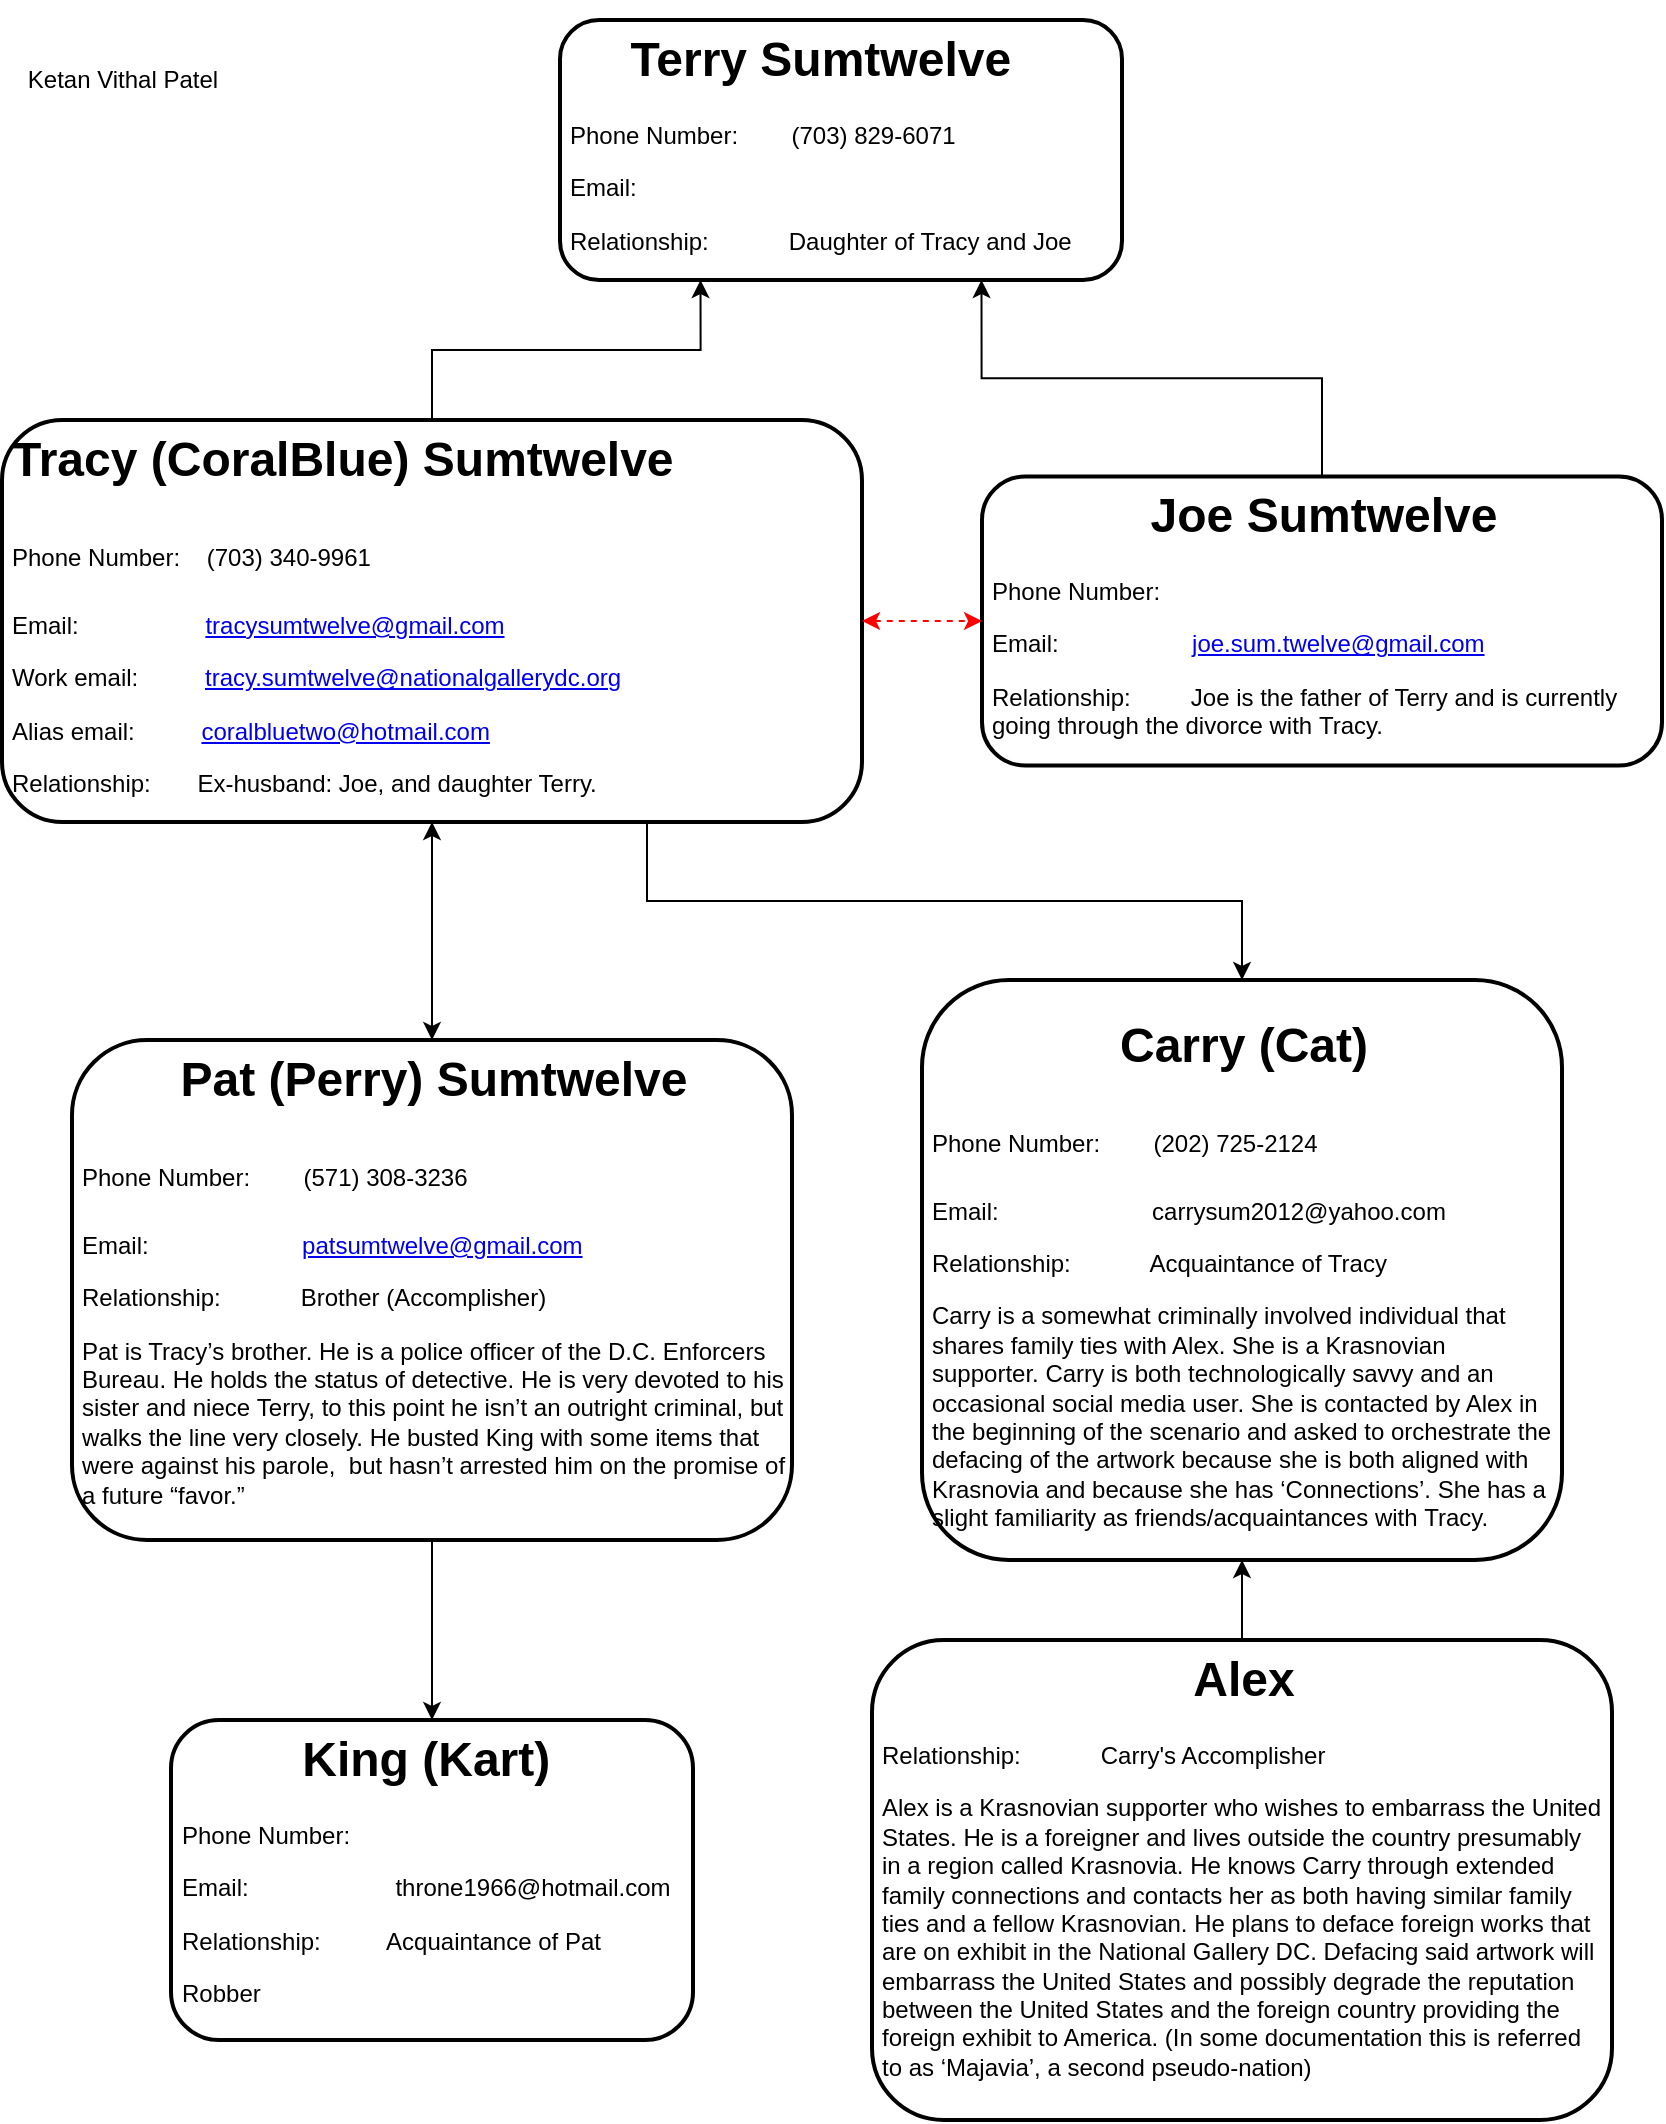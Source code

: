 <mxfile version="14.9.6" type="device"><diagram id="R2lEEEUBdFMjLlhIrx00" name="Page-1"><mxGraphModel dx="1662" dy="832" grid="0" gridSize="10" guides="1" tooltips="1" connect="1" arrows="1" fold="1" page="1" pageScale="1" pageWidth="850" pageHeight="1100" math="0" shadow="0" extFonts="Permanent Marker^https://fonts.googleapis.com/css?family=Permanent+Marker"><root><mxCell id="0"/><mxCell id="1" parent="0"/><mxCell id="I01ife4EaW3f6-M6Xkfi-30" value="" style="group" vertex="1" connectable="0" parent="1"><mxGeometry x="10" y="30" width="830" height="1050" as="geometry"/></mxCell><mxCell id="I01ife4EaW3f6-M6Xkfi-11" value="&lt;h1 style=&quot;text-align: center&quot;&gt;Terry Sumtwelve&lt;/h1&gt;&lt;p&gt;&lt;font style=&quot;font-size: 12px&quot;&gt;Phone Number:&amp;nbsp;&amp;nbsp;&amp;nbsp;&amp;nbsp;&amp;nbsp;&amp;nbsp;&amp;nbsp; &lt;/font&gt;&lt;span style=&quot;text-indent: 36pt ; font-size: 12px ; font-weight: normal&quot;&gt;(703)&amp;nbsp;&lt;/span&gt;&lt;span style=&quot;text-indent: 36pt&quot;&gt;829-6071&lt;/span&gt;&lt;/p&gt;&lt;p&gt;&lt;font style=&quot;font-size: 12px&quot;&gt;Email:&lt;/font&gt;&lt;span style=&quot;text-indent: 36pt ; font-size: 12px ; font-weight: normal&quot;&gt;&amp;nbsp; &amp;nbsp; &amp;nbsp; &amp;nbsp; &amp;nbsp; &amp;nbsp; &amp;nbsp; &amp;nbsp; &amp;nbsp; &amp;nbsp; &amp;nbsp;&amp;nbsp;&lt;/span&gt;&lt;/p&gt;&lt;p&gt;&lt;font style=&quot;font-size: 12px&quot;&gt;Relationship:&lt;/font&gt;&lt;span style=&quot;text-indent: 36pt ; font-size: 12px ; font-weight: normal&quot;&gt;&amp;nbsp;&amp;nbsp;&amp;nbsp;&amp;nbsp;&amp;nbsp;&amp;nbsp;&amp;nbsp;&amp;nbsp;&amp;nbsp;&amp;nbsp;&amp;nbsp; &lt;/span&gt;&lt;span style=&quot;text-indent: 36pt ; font-size: 12px ; font-weight: normal&quot;&gt;Daughter of Tracy and Joe&lt;/span&gt;&lt;/p&gt;&lt;p&gt;&lt;/p&gt;" style="text;html=1;fillColor=none;spacing=5;spacingTop=-20;whiteSpace=wrap;overflow=hidden;rounded=1;strokeColor=#000000;strokeWidth=2;glass=1;shadow=0;sketch=0;" vertex="1" parent="I01ife4EaW3f6-M6Xkfi-30"><mxGeometry x="279" width="281" height="130" as="geometry"/></mxCell><mxCell id="I01ife4EaW3f6-M6Xkfi-19" style="edgeStyle=orthogonalEdgeStyle;rounded=0;orthogonalLoop=1;jettySize=auto;html=1;entryX=0.25;entryY=1;entryDx=0;entryDy=0;" edge="1" parent="I01ife4EaW3f6-M6Xkfi-30" source="I01ife4EaW3f6-M6Xkfi-13" target="I01ife4EaW3f6-M6Xkfi-11"><mxGeometry relative="1" as="geometry"/></mxCell><mxCell id="I01ife4EaW3f6-M6Xkfi-13" value="&lt;h1 style=&quot;text-align: center&quot;&gt;Tracy (CoralBlue) Sumtwelve&lt;/h1&gt;&lt;h1&gt;&lt;font style=&quot;font-size: 12px ; font-weight: normal&quot;&gt;Phone Number:&amp;nbsp; &amp;nbsp; &lt;/font&gt;&lt;span style=&quot;font-size: 12px ; font-weight: normal ; text-indent: 36pt&quot;&gt;(703) 340-9961&lt;/span&gt;&lt;/h1&gt;&lt;p&gt;&lt;span&gt;Email:&amp;nbsp; &amp;nbsp; &amp;nbsp; &amp;nbsp; &amp;nbsp; &amp;nbsp; &amp;nbsp; &amp;nbsp; &amp;nbsp; &amp;nbsp;&lt;/span&gt;&lt;a href=&quot;mailto:tracysumtwelve@gmail.com&quot;&gt;tracysumtwelve@gmail.com&lt;/a&gt;&lt;/p&gt;&lt;p&gt;&lt;span&gt;Work&amp;nbsp;&lt;/span&gt;&lt;span&gt;email:&amp;nbsp;&amp;nbsp;&amp;nbsp;&amp;nbsp;&amp;nbsp;&amp;nbsp;&amp;nbsp;&amp;nbsp;&amp;nbsp;&amp;nbsp;&lt;/span&gt;&lt;a href=&quot;mailto:tracy.sumtwelve@nationalgallerydc.org&quot;&gt;tracy.sumtwelve@nationalgallerydc.org&lt;/a&gt;&lt;/p&gt;&lt;p&gt;&lt;span&gt;Alias&amp;nbsp;&lt;/span&gt;&lt;span&gt;email:&amp;nbsp; &amp;nbsp; &amp;nbsp; &amp;nbsp; &amp;nbsp;&amp;nbsp;&lt;/span&gt;&lt;a href=&quot;mailto:coralbluetwo@hotmail.com&quot;&gt;coralbluetwo@hotmail.com&lt;/a&gt;&lt;/p&gt;&lt;p&gt;&lt;span&gt;Relationship:&amp;nbsp; &amp;nbsp; &amp;nbsp; &amp;nbsp;Ex-husband: Joe, and daughter Terry.&lt;/span&gt;&lt;/p&gt;&lt;p&gt;&lt;br&gt;&lt;br&gt;&lt;br&gt;&lt;br&gt;&lt;br&gt;&lt;br&gt;&lt;br&gt;&lt;br&gt;&lt;/p&gt;&lt;p class=&quot;MsoNormal&quot; style=&quot;margin-top: 0cm ; margin-right: 0cm ; margin-bottom: 0cm ; margin-left: 36.0pt ; line-height: normal&quot;&gt;&lt;span lang=&quot;EN-US&quot;&gt;Status:&amp;nbsp;&amp;nbsp;&amp;nbsp;&amp;nbsp;&amp;nbsp;&amp;nbsp;&amp;nbsp;&amp;nbsp;&amp;nbsp;&amp;nbsp;&amp;nbsp;&amp;nbsp;&amp;nbsp;&amp;nbsp;&amp;nbsp;&amp;nbsp;&amp;nbsp;&amp;nbsp;&amp;nbsp;&amp;nbsp;&amp;nbsp;&amp;nbsp;&amp;nbsp; Accused&lt;/span&gt;&lt;/p&gt;&lt;p&gt;&lt;/p&gt;" style="text;html=1;fillColor=none;spacing=5;spacingTop=-20;whiteSpace=wrap;overflow=hidden;rounded=1;strokeColor=#000000;strokeWidth=2;glass=1;shadow=0;sketch=0;" vertex="1" parent="I01ife4EaW3f6-M6Xkfi-30"><mxGeometry y="200" width="430" height="201" as="geometry"/></mxCell><mxCell id="I01ife4EaW3f6-M6Xkfi-24" style="edgeStyle=orthogonalEdgeStyle;rounded=0;orthogonalLoop=1;jettySize=auto;html=1;entryX=0.75;entryY=1;entryDx=0;entryDy=0;startArrow=none;startFill=0;strokeColor=#000000;" edge="1" parent="I01ife4EaW3f6-M6Xkfi-30" source="I01ife4EaW3f6-M6Xkfi-14" target="I01ife4EaW3f6-M6Xkfi-11"><mxGeometry relative="1" as="geometry"/></mxCell><mxCell id="I01ife4EaW3f6-M6Xkfi-14" value="&lt;h1 style=&quot;text-align: center&quot;&gt;Joe Sumtwelve&lt;/h1&gt;&lt;p&gt;&lt;font style=&quot;font-size: 12px&quot;&gt;Phone Number:&amp;nbsp; &amp;nbsp; &amp;nbsp; &amp;nbsp;&amp;nbsp;&lt;/font&gt;&lt;/p&gt;&lt;p&gt;&lt;span style=&quot;text-indent: 36pt&quot;&gt;Email:&amp;nbsp; &amp;nbsp; &amp;nbsp; &amp;nbsp; &amp;nbsp; &amp;nbsp; &amp;nbsp; &amp;nbsp; &amp;nbsp; &amp;nbsp;&amp;nbsp;&lt;/span&gt;&lt;span style=&quot;text-indent: 36pt&quot;&gt;&lt;a href=&quot;mailto:joe.sum.twelve@gmail.com&quot; style=&quot;text-indent: 36pt&quot;&gt;joe.sum.twelve@gmail.com&lt;/a&gt;&lt;/span&gt;&lt;/p&gt;&lt;p&gt;&lt;span style=&quot;text-indent: 36pt&quot;&gt;Relationship:&lt;/span&gt;&lt;span style=&quot;text-indent: 36pt&quot;&gt;&amp;nbsp; &amp;nbsp; &amp;nbsp; &amp;nbsp; &amp;nbsp;&lt;/span&gt;&lt;span&gt;Joe is the father of Terry and is currently going through the divorce with&amp;nbsp;&lt;/span&gt;&lt;span style=&quot;text-indent: 48px&quot;&gt;Tracy.&lt;/span&gt;&lt;/p&gt;&lt;p&gt;&lt;/p&gt;" style="text;html=1;fillColor=none;spacing=5;spacingTop=-20;whiteSpace=wrap;overflow=hidden;rounded=1;strokeColor=#000000;strokeWidth=2;glass=1;shadow=0;sketch=0;" vertex="1" parent="I01ife4EaW3f6-M6Xkfi-30"><mxGeometry x="490" y="228.25" width="340" height="144.5" as="geometry"/></mxCell><mxCell id="I01ife4EaW3f6-M6Xkfi-28" style="edgeStyle=orthogonalEdgeStyle;rounded=0;orthogonalLoop=1;jettySize=auto;html=1;startArrow=classic;startFill=1;dashed=1;strokeColor=#FF0000;" edge="1" parent="I01ife4EaW3f6-M6Xkfi-30" source="I01ife4EaW3f6-M6Xkfi-13" target="I01ife4EaW3f6-M6Xkfi-14"><mxGeometry relative="1" as="geometry"/></mxCell><mxCell id="I01ife4EaW3f6-M6Xkfi-15" value="&lt;h1 style=&quot;text-align: center&quot;&gt;Pat (Perry) Sumtwelve&lt;/h1&gt;&lt;h1&gt;&lt;font style=&quot;font-size: 12px ; font-weight: normal&quot;&gt;Phone Number:&amp;nbsp; &amp;nbsp; &amp;nbsp; &amp;nbsp; (571) 308-3236&lt;/font&gt;&lt;/h1&gt;&lt;p&gt;&lt;font style=&quot;font-size: 12px&quot;&gt;Email:&lt;/font&gt;&lt;span style=&quot;text-indent: 36pt ; font-size: 12px ; font-weight: normal&quot;&gt;&amp;nbsp; &amp;nbsp; &amp;nbsp; &amp;nbsp; &amp;nbsp; &amp;nbsp; &amp;nbsp; &amp;nbsp; &amp;nbsp; &amp;nbsp; &amp;nbsp; &amp;nbsp;&lt;/span&gt;&lt;span style=&quot;text-indent: 36pt&quot;&gt;&lt;a href=&quot;mailto:patsumtwelve@gmail.com&quot; style=&quot;text-indent: 36pt&quot;&gt;patsumtwelve@gmail.com&lt;/a&gt;&lt;/span&gt;&lt;/p&gt;&lt;p&gt;&lt;span style=&quot;text-indent: 36pt&quot;&gt;Relationship:&amp;nbsp;&amp;nbsp;&amp;nbsp;&amp;nbsp;&amp;nbsp;&amp;nbsp;&amp;nbsp;&amp;nbsp;&amp;nbsp;&amp;nbsp;&amp;nbsp; Brother (Accomplisher)&lt;/span&gt;&lt;/p&gt;&lt;p&gt;&lt;span style=&quot;text-indent: 48px&quot;&gt;Pat is Tracy’s brother. He is a police officer of the D.C. Enforcers Bureau. He&amp;nbsp;&lt;/span&gt;&lt;span style=&quot;text-indent: 48px&quot;&gt;holds the status of detective. He is very devoted to his sister and niece&amp;nbsp;&lt;/span&gt;&lt;span style=&quot;text-indent: 48px&quot;&gt;Terry, to this point he isn’t an outright criminal, but walks the line very&amp;nbsp;&lt;/span&gt;&lt;span style=&quot;text-indent: 48px&quot;&gt;closely. He busted King with some items that were against his parole,&amp;nbsp; but&amp;nbsp;&lt;/span&gt;&lt;span style=&quot;text-indent: 48px&quot;&gt;hasn’t arrested him on the promise of a future “favor.”&lt;/span&gt;&lt;/p&gt;&lt;p&gt;&lt;/p&gt;" style="text;html=1;fillColor=none;spacing=5;spacingTop=-20;whiteSpace=wrap;overflow=hidden;rounded=1;strokeColor=#000000;strokeWidth=2;glass=1;shadow=0;sketch=0;" vertex="1" parent="I01ife4EaW3f6-M6Xkfi-30"><mxGeometry x="35" y="510" width="360" height="250" as="geometry"/></mxCell><mxCell id="I01ife4EaW3f6-M6Xkfi-22" style="edgeStyle=orthogonalEdgeStyle;rounded=0;orthogonalLoop=1;jettySize=auto;html=1;exitX=0.5;exitY=1;exitDx=0;exitDy=0;entryX=0.5;entryY=0;entryDx=0;entryDy=0;startArrow=classic;startFill=1;" edge="1" parent="I01ife4EaW3f6-M6Xkfi-30" source="I01ife4EaW3f6-M6Xkfi-13" target="I01ife4EaW3f6-M6Xkfi-15"><mxGeometry relative="1" as="geometry"/></mxCell><mxCell id="I01ife4EaW3f6-M6Xkfi-16" value="&lt;h1 style=&quot;text-align: center&quot;&gt;King (Kart)&lt;/h1&gt;&lt;p&gt;&lt;font style=&quot;font-size: 12px&quot;&gt;Phone Number:&amp;nbsp;&amp;nbsp;&amp;nbsp;&amp;nbsp;&amp;nbsp;&amp;nbsp;&amp;nbsp;&amp;nbsp;&lt;/font&gt;&lt;/p&gt;&lt;p&gt;&lt;font style=&quot;font-size: 12px&quot;&gt;Email:&lt;/font&gt;&lt;span style=&quot;text-indent: 36pt ; font-size: 12px ; font-weight: normal&quot;&gt;&amp;nbsp; &amp;nbsp; &amp;nbsp; &amp;nbsp; &amp;nbsp; &amp;nbsp; &amp;nbsp; &amp;nbsp; &amp;nbsp; &amp;nbsp; &amp;nbsp; throne1966@hotmail.com&lt;/span&gt;&lt;/p&gt;&lt;p&gt;&lt;font style=&quot;font-size: 12px&quot;&gt;Relationship:&lt;/font&gt;&lt;span style=&quot;text-indent: 36pt ; font-size: 12px ; font-weight: normal&quot;&gt;&amp;nbsp; &amp;nbsp; &amp;nbsp; &amp;nbsp; &amp;nbsp; Acquaintance of Pat&lt;/span&gt;&lt;/p&gt;&lt;p&gt;&lt;span style=&quot;text-indent: 36pt ; font-size: 12px ; font-weight: normal&quot;&gt;Robber&lt;/span&gt;&lt;/p&gt;&lt;p&gt;&lt;/p&gt;" style="text;html=1;fillColor=none;spacing=5;spacingTop=-20;whiteSpace=wrap;overflow=hidden;rounded=1;strokeColor=#000000;strokeWidth=2;glass=1;shadow=0;sketch=0;" vertex="1" parent="I01ife4EaW3f6-M6Xkfi-30"><mxGeometry x="84.5" y="850" width="261" height="160" as="geometry"/></mxCell><mxCell id="I01ife4EaW3f6-M6Xkfi-29" style="edgeStyle=orthogonalEdgeStyle;rounded=0;orthogonalLoop=1;jettySize=auto;html=1;exitX=0.5;exitY=1;exitDx=0;exitDy=0;startArrow=none;startFill=0;" edge="1" parent="I01ife4EaW3f6-M6Xkfi-30" source="I01ife4EaW3f6-M6Xkfi-15" target="I01ife4EaW3f6-M6Xkfi-16"><mxGeometry relative="1" as="geometry"/></mxCell><mxCell id="I01ife4EaW3f6-M6Xkfi-17" value="&lt;div style=&quot;text-align: center&quot;&gt;&lt;span style=&quot;font-size: 24px&quot;&gt;&lt;b&gt;&lt;br&gt;&lt;/b&gt;&lt;/span&gt;&lt;/div&gt;&lt;div style=&quot;text-align: center&quot;&gt;&lt;span style=&quot;font-size: 24px&quot;&gt;&lt;b&gt;Carry (Cat)&lt;/b&gt;&lt;/span&gt;&lt;/div&gt;&lt;h1&gt;&lt;font style=&quot;font-size: 12px ; font-weight: normal&quot;&gt;Phone Number:&amp;nbsp;&amp;nbsp;&amp;nbsp;&amp;nbsp;&amp;nbsp;&amp;nbsp;&amp;nbsp; &lt;/font&gt;&lt;span style=&quot;font-size: 12px ; font-weight: normal ; text-indent: 36pt&quot;&gt;(202) 725-2124&lt;/span&gt;&lt;br&gt;&lt;/h1&gt;&lt;p&gt;&lt;font style=&quot;font-size: 12px&quot;&gt;Email:&lt;/font&gt;&lt;span style=&quot;text-indent: 36pt ; font-size: 12px ; font-weight: normal&quot;&gt;&amp;nbsp; &amp;nbsp; &amp;nbsp; &amp;nbsp; &amp;nbsp; &amp;nbsp; &amp;nbsp; &amp;nbsp; &amp;nbsp; &amp;nbsp; &amp;nbsp; &amp;nbsp;carrysum2012@yahoo.com&lt;/span&gt;&lt;/p&gt;&lt;p&gt;&lt;font style=&quot;font-size: 12px&quot;&gt;Relationship:&lt;/font&gt;&lt;span style=&quot;text-indent: 36pt ; font-size: 12px ; font-weight: normal&quot;&gt;&amp;nbsp; &amp;nbsp; &amp;nbsp; &amp;nbsp; &amp;nbsp; &amp;nbsp; Acquaintance of Tracy&lt;/span&gt;&lt;/p&gt;&lt;p&gt;&lt;span style=&quot;text-indent: 48px&quot;&gt;Carry is a somewhat criminally involved individual that shares family ties&amp;nbsp;&lt;/span&gt;&lt;span style=&quot;text-indent: 48px&quot;&gt;with Alex. She is a Krasnovian supporter. Carry is both technologically savvy&amp;nbsp;&lt;/span&gt;&lt;span style=&quot;text-indent: 48px&quot;&gt;and an occasional social media user. She is contacted by Alex in the&amp;nbsp;&lt;/span&gt;&lt;span style=&quot;text-indent: 48px&quot;&gt;beginning of the scenario and asked to orchestrate the defacing of the&amp;nbsp;&lt;/span&gt;&lt;span style=&quot;text-indent: 48px&quot;&gt;artwork because she is both aligned with Krasnovia and because she has&amp;nbsp;&lt;/span&gt;&lt;span style=&quot;text-indent: 48px&quot;&gt;‘Connections’. She has a slight familiarity as friends/acquaintances with&amp;nbsp;&lt;/span&gt;&lt;span style=&quot;text-indent: 48px&quot;&gt;Tracy.&lt;/span&gt;&lt;/p&gt;&lt;p&gt;&lt;/p&gt;" style="text;html=1;fillColor=none;spacing=5;spacingTop=-20;whiteSpace=wrap;overflow=hidden;rounded=1;strokeColor=#000000;strokeWidth=2;glass=1;shadow=0;sketch=0;" vertex="1" parent="I01ife4EaW3f6-M6Xkfi-30"><mxGeometry x="460" y="480" width="320" height="290" as="geometry"/></mxCell><mxCell id="I01ife4EaW3f6-M6Xkfi-23" style="edgeStyle=orthogonalEdgeStyle;rounded=0;orthogonalLoop=1;jettySize=auto;html=1;exitX=0.75;exitY=1;exitDx=0;exitDy=0;startArrow=none;startFill=0;strokeColor=#000000;" edge="1" parent="I01ife4EaW3f6-M6Xkfi-30" source="I01ife4EaW3f6-M6Xkfi-13" target="I01ife4EaW3f6-M6Xkfi-17"><mxGeometry relative="1" as="geometry"/></mxCell><mxCell id="I01ife4EaW3f6-M6Xkfi-18" style="edgeStyle=orthogonalEdgeStyle;rounded=0;orthogonalLoop=1;jettySize=auto;html=1;exitX=0.5;exitY=1;exitDx=0;exitDy=0;" edge="1" parent="I01ife4EaW3f6-M6Xkfi-30" source="I01ife4EaW3f6-M6Xkfi-13" target="I01ife4EaW3f6-M6Xkfi-13"><mxGeometry relative="1" as="geometry"/></mxCell><mxCell id="I01ife4EaW3f6-M6Xkfi-26" style="edgeStyle=orthogonalEdgeStyle;rounded=0;orthogonalLoop=1;jettySize=auto;html=1;entryX=0.5;entryY=1;entryDx=0;entryDy=0;startArrow=none;startFill=0;strokeColor=#000000;" edge="1" parent="I01ife4EaW3f6-M6Xkfi-30" source="I01ife4EaW3f6-M6Xkfi-25" target="I01ife4EaW3f6-M6Xkfi-17"><mxGeometry relative="1" as="geometry"/></mxCell><mxCell id="I01ife4EaW3f6-M6Xkfi-25" value="&lt;h1 style=&quot;text-align: center&quot;&gt;&lt;font&gt;Alex&lt;/font&gt;&lt;/h1&gt;&lt;p&gt;&lt;font style=&quot;font-size: 12px&quot;&gt;Relationship:&lt;/font&gt;&lt;span style=&quot;text-indent: 36pt ; font-size: 12px ; font-weight: normal&quot;&gt;&amp;nbsp;&amp;nbsp;&amp;nbsp;&amp;nbsp;&amp;nbsp;&amp;nbsp;&amp;nbsp;&amp;nbsp;&amp;nbsp;&amp;nbsp;&amp;nbsp; &lt;/span&gt;&lt;span style=&quot;text-indent: 36pt ; font-size: 12px ; font-weight: normal&quot;&gt;Carry's Accomplisher&lt;/span&gt;&lt;/p&gt;&lt;p&gt;&lt;span style=&quot;text-indent: 48px&quot;&gt;Alex is a Krasnovian supporter who wishes to embarrass the United States.&amp;nbsp;&lt;/span&gt;&lt;span style=&quot;text-indent: 48px&quot;&gt;He is a foreigner and lives outside the country presumably in a region called&amp;nbsp;&lt;/span&gt;&lt;span style=&quot;text-indent: 48px&quot;&gt;Krasnovia. He knows Carry through extended family connections and&amp;nbsp;&lt;/span&gt;&lt;span style=&quot;text-indent: 48px&quot;&gt;contacts her as both having similar family ties and a fellow Krasnovian. He&amp;nbsp;&lt;/span&gt;&lt;span style=&quot;text-indent: 48px&quot;&gt;plans to deface foreign works that are on exhibit in the National Gallery DC.&amp;nbsp;&lt;/span&gt;&lt;span style=&quot;text-indent: 48px&quot;&gt;Defacing said artwork will embarrass the United States and possibly&amp;nbsp;&lt;/span&gt;&lt;span style=&quot;text-indent: 48px&quot;&gt;degrade the reputation between the United States and the foreign country&amp;nbsp;&lt;/span&gt;&lt;span style=&quot;text-indent: 48px&quot;&gt;providing the foreign exhibit to America. (In some documentation this is&amp;nbsp;&lt;/span&gt;&lt;span style=&quot;text-indent: 48px&quot;&gt;referred to as ‘Majavia’, a second pseudo-nation)&lt;/span&gt;&lt;/p&gt;&lt;p&gt;&lt;/p&gt;" style="text;html=1;fillColor=none;spacing=5;spacingTop=-20;whiteSpace=wrap;overflow=hidden;rounded=1;strokeColor=#000000;strokeWidth=2;glass=1;shadow=0;sketch=0;" vertex="1" parent="I01ife4EaW3f6-M6Xkfi-30"><mxGeometry x="435" y="810" width="370" height="240" as="geometry"/></mxCell><mxCell id="I01ife4EaW3f6-M6Xkfi-31" value="Ketan Vithal Patel" style="text;html=1;align=center;verticalAlign=middle;resizable=0;points=[];autosize=1;strokeColor=none;" vertex="1" parent="1"><mxGeometry x="15" y="50" width="110" height="20" as="geometry"/></mxCell></root></mxGraphModel></diagram></mxfile>